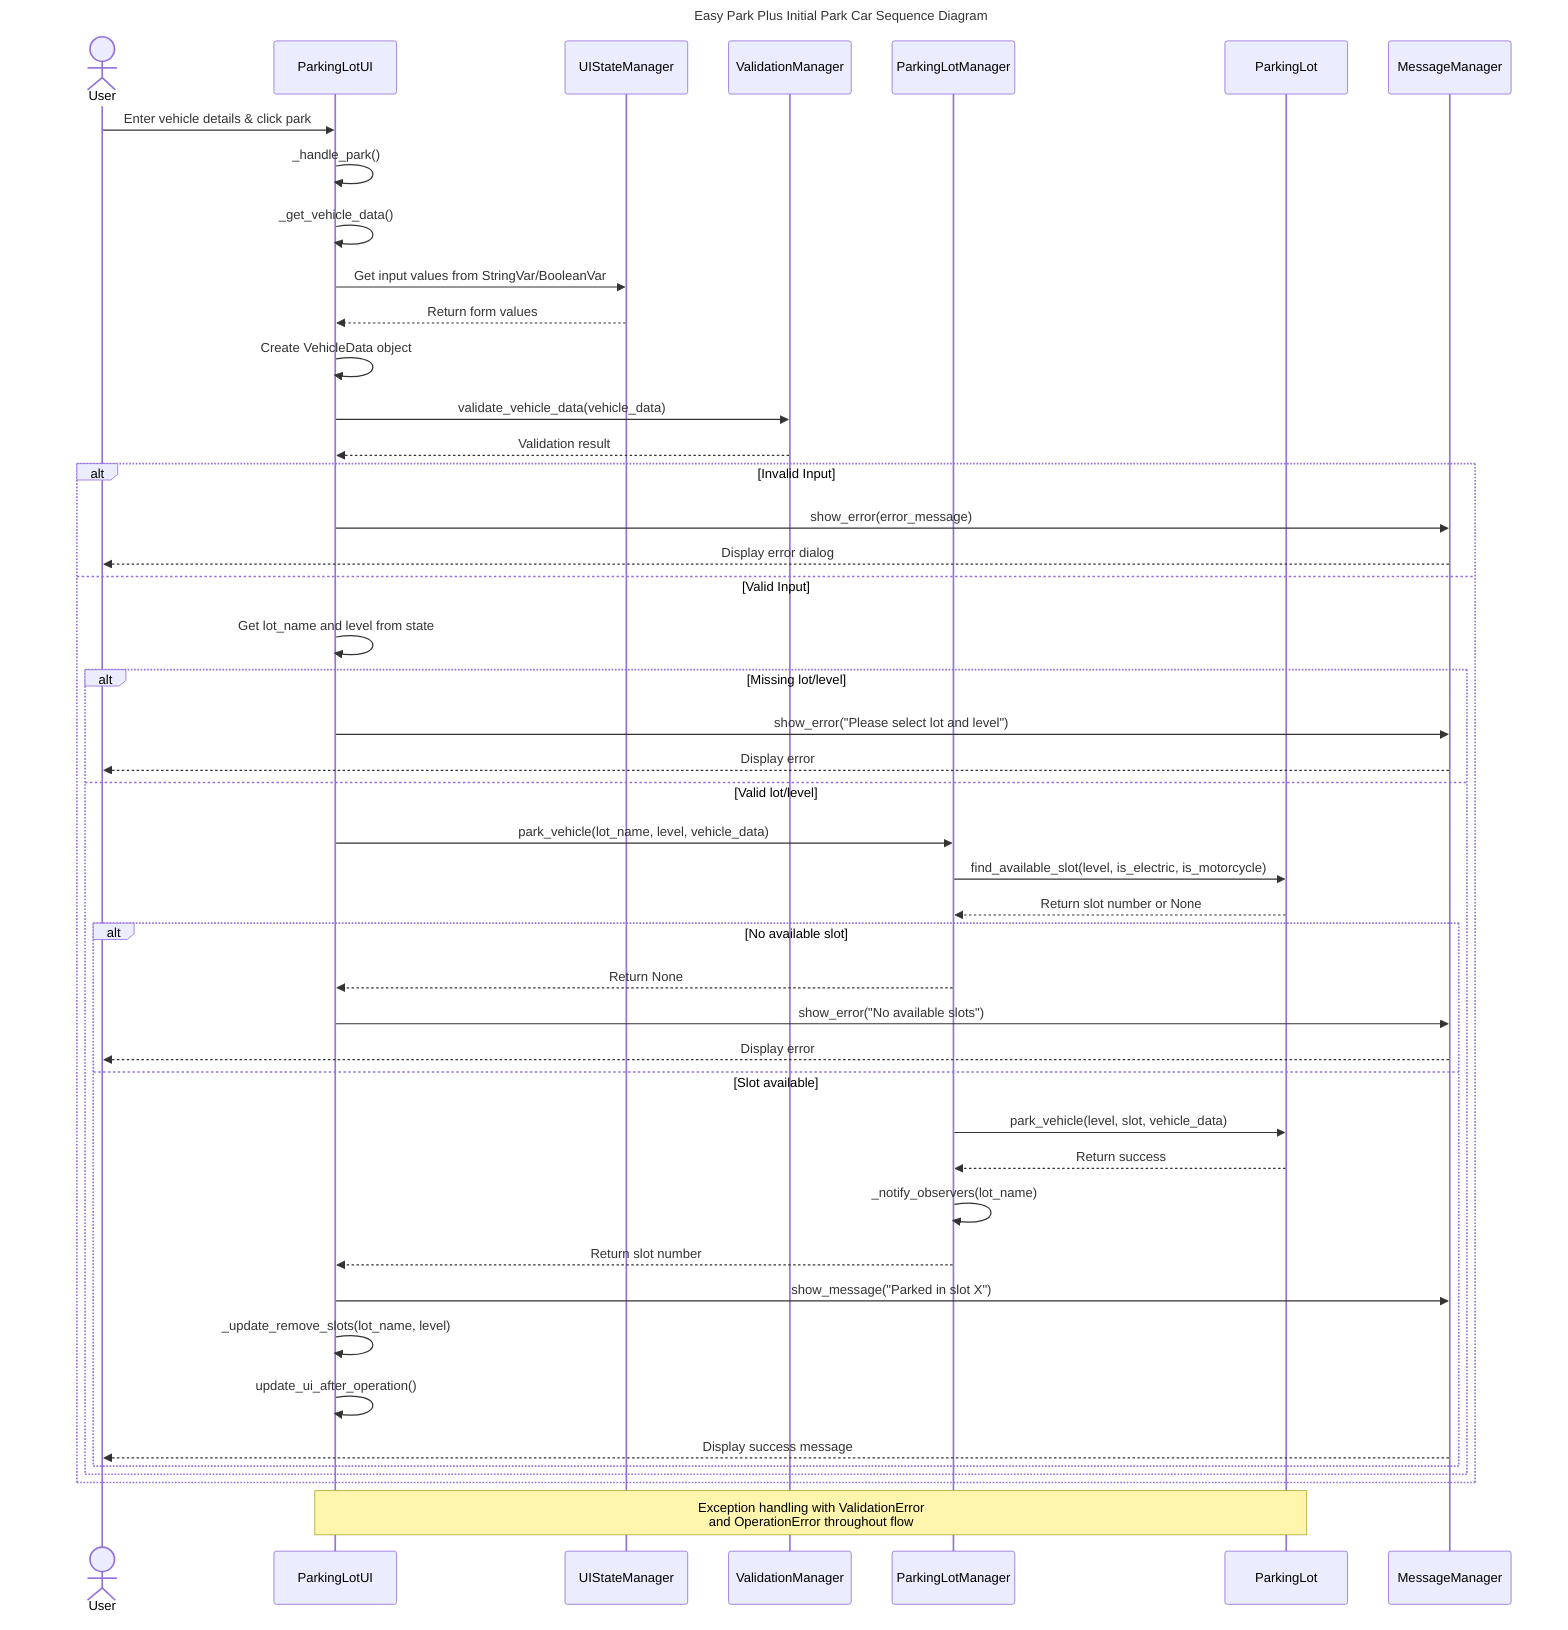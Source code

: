 ---
title: Easy Park Plus Initial Park Car Sequence Diagram
---

sequenceDiagram
    actor User
    participant UI as ParkingLotUI
    participant State as UIStateManager
    participant Valid as ValidationManager
    participant Manager as ParkingLotManager
    participant Lot as ParkingLot
    participant Msg as MessageManager

    User->>UI: Enter vehicle details & click park
    UI->>UI: _handle_park()
    
    UI->>UI: _get_vehicle_data()
    UI->>State: Get input values from StringVar/BooleanVar
    State-->>UI: Return form values
    UI->>UI: Create VehicleData object
    
    UI->>Valid: validate_vehicle_data(vehicle_data)
    Valid-->>UI: Validation result
    
    alt Invalid Input
        UI->>Msg: show_error(error_message)
        Msg-->>User: Display error dialog
    else Valid Input
        UI->>UI: Get lot_name and level from state
        
        alt Missing lot/level
            UI->>Msg: show_error("Please select lot and level")
            Msg-->>User: Display error
        else Valid lot/level
            UI->>Manager: park_vehicle(lot_name, level, vehicle_data)
            Manager->>Lot: find_available_slot(level, is_electric, is_motorcycle)
            Lot-->>Manager: Return slot number or None
            
            alt No available slot
                Manager-->>UI: Return None
                UI->>Msg: show_error("No available slots")
                Msg-->>User: Display error
            else Slot available
                Manager->>Lot: park_vehicle(level, slot, vehicle_data)
                Lot-->>Manager: Return success
                Manager->>Manager: _notify_observers(lot_name)
                Manager-->>UI: Return slot number
                
                UI->>Msg: show_message("Parked in slot X")
                UI->>UI: _update_remove_slots(lot_name, level)
                UI->>UI: update_ui_after_operation()
                Msg-->>User: Display success message
            end
        end
    end
    
    Note over UI,Lot: Exception handling with ValidationError<br/>and OperationError throughout flow